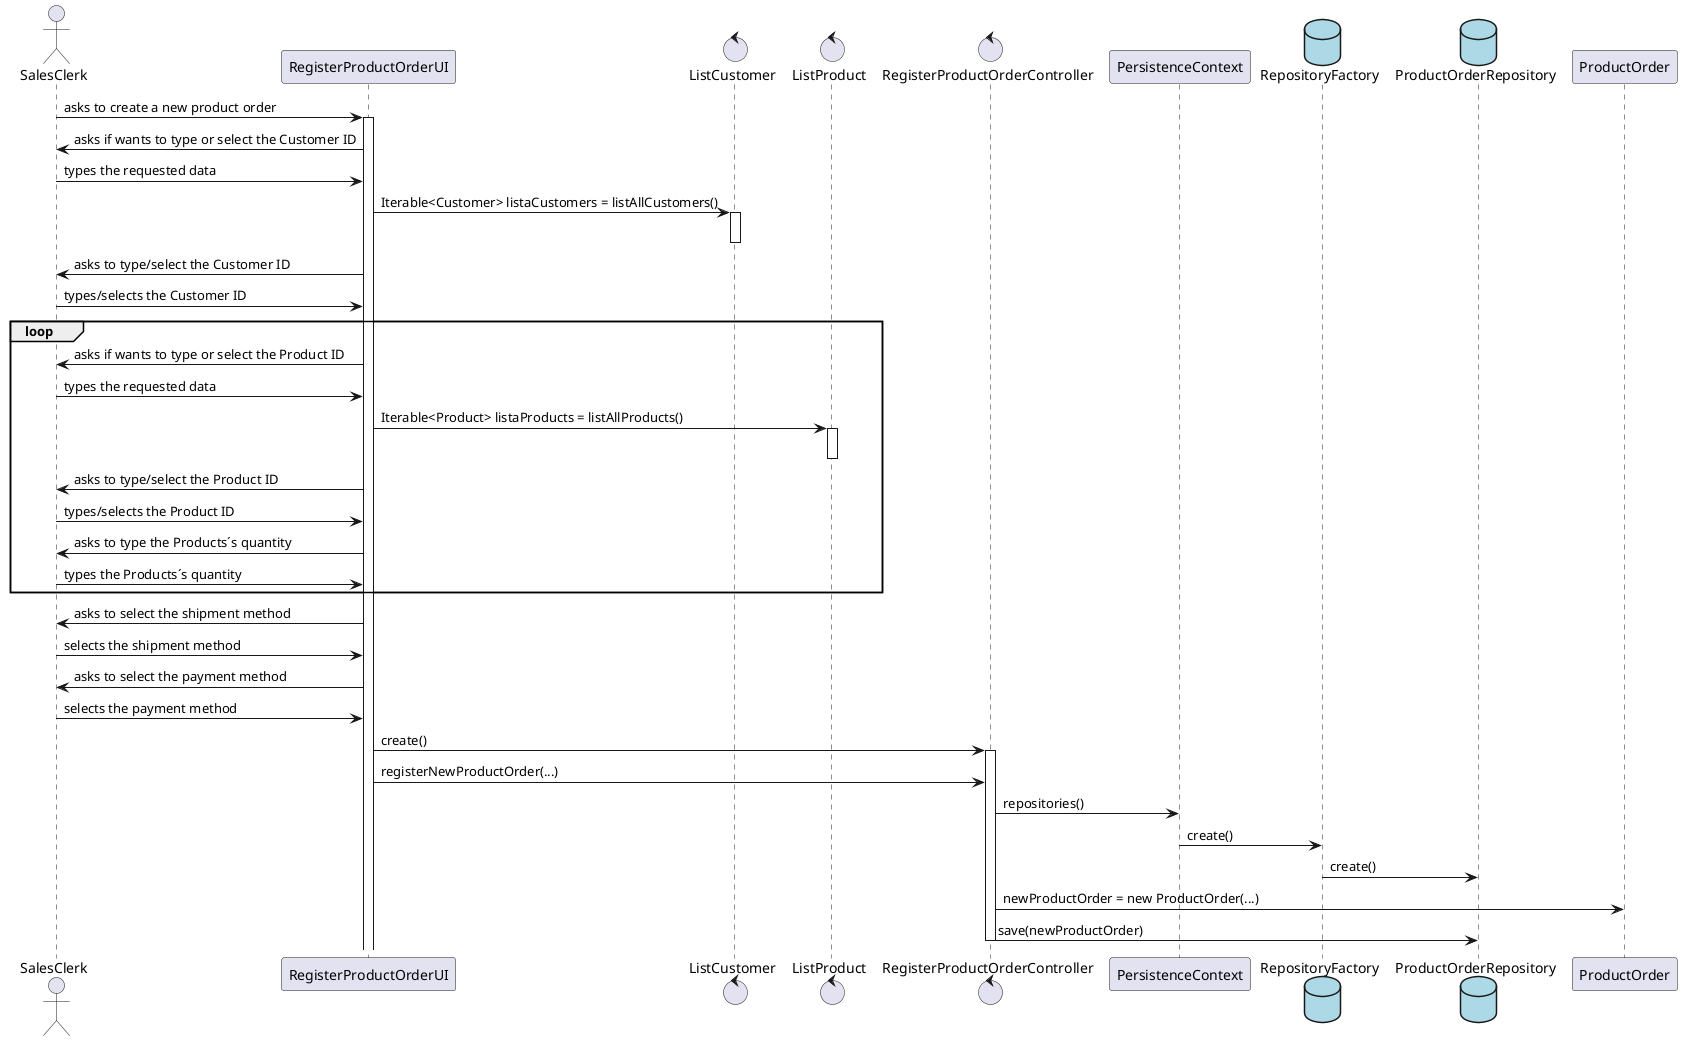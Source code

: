 @startuml
'https://plantuml.com/class-diagram

actor SalesClerk

SalesClerk -> RegisterProductOrderUI : asks to create a new product order

activate RegisterProductOrderUI
RegisterProductOrderUI -> SalesClerk : asks if wants to type or select the Customer ID

SalesClerk -> RegisterProductOrderUI : types the requested data

control ListCustomer
RegisterProductOrderUI -> ListCustomer : Iterable<Customer> listaCustomers = listAllCustomers()
activate ListCustomer
deactivate ListCustomer

RegisterProductOrderUI -> SalesClerk : asks to type/select the Customer ID

SalesClerk -> RegisterProductOrderUI : types/selects the Customer ID

loop
RegisterProductOrderUI -> SalesClerk : asks if wants to type or select the Product ID

SalesClerk -> RegisterProductOrderUI : types the requested data

control ListProduct
RegisterProductOrderUI -> ListProduct : Iterable<Product> listaProducts = listAllProducts()
activate ListProduct
deactivate ListProduct

RegisterProductOrderUI -> SalesClerk : asks to type/select the Product ID

SalesClerk -> RegisterProductOrderUI : types/selects the Product ID

RegisterProductOrderUI -> SalesClerk : asks to type the Products´s quantity

SalesClerk -> RegisterProductOrderUI : types the Products´s quantity
end

RegisterProductOrderUI -> SalesClerk : asks to select the shipment method

SalesClerk -> RegisterProductOrderUI : selects the shipment method

RegisterProductOrderUI -> SalesClerk : asks to select the payment method

SalesClerk -> RegisterProductOrderUI : selects the payment method

control RegisterProductOrderController
RegisterProductOrderUI -> RegisterProductOrderController : create()

activate RegisterProductOrderController
RegisterProductOrderUI -> RegisterProductOrderController : registerNewProductOrder(...)

RegisterProductOrderController -> PersistenceContext : repositories()

database RepositoryFactory #lightblue
PersistenceContext -> RepositoryFactory : create()

database ProductOrderRepository #lightblue
RepositoryFactory -> ProductOrderRepository : create()

RegisterProductOrderController -> ProductOrder : newProductOrder = new ProductOrder(...)

RegisterProductOrderController -> ProductOrderRepository : save(newProductOrder)
deactivate RegisterProductOrderController
@enduml